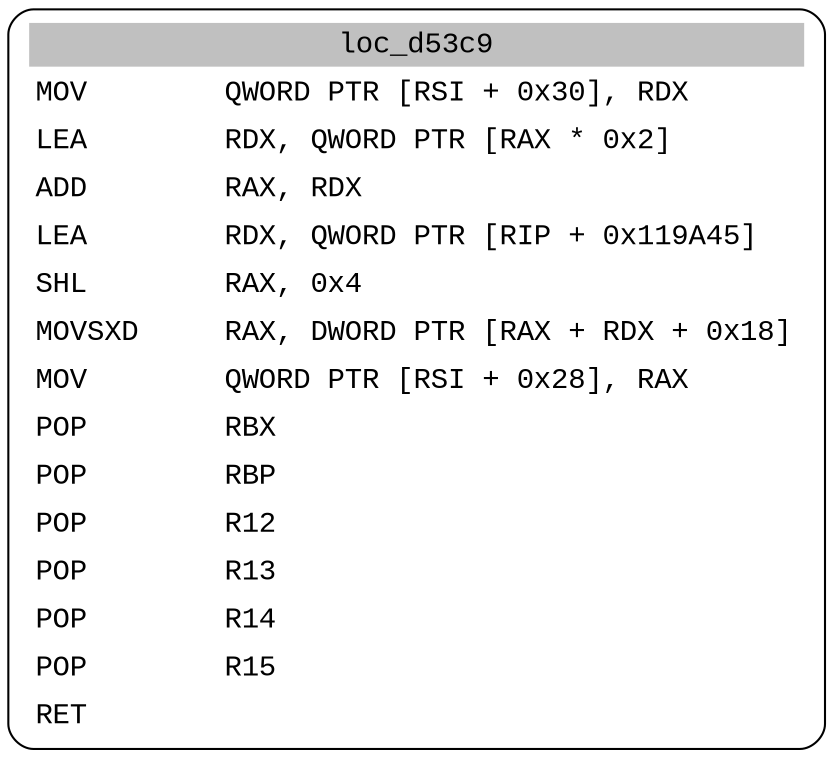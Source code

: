 digraph asm_graph {
1941 [
shape="Mrecord" fontname="Courier New"label =<<table border="0" cellborder="0" cellpadding="3"><tr><td align="center" colspan="2" bgcolor="grey">loc_d53c9</td></tr><tr><td align="left">MOV        QWORD PTR [RSI + 0x30], RDX</td></tr><tr><td align="left">LEA        RDX, QWORD PTR [RAX * 0x2]</td></tr><tr><td align="left">ADD        RAX, RDX</td></tr><tr><td align="left">LEA        RDX, QWORD PTR [RIP + 0x119A45]</td></tr><tr><td align="left">SHL        RAX, 0x4</td></tr><tr><td align="left">MOVSXD     RAX, DWORD PTR [RAX + RDX + 0x18]</td></tr><tr><td align="left">MOV        QWORD PTR [RSI + 0x28], RAX</td></tr><tr><td align="left">POP        RBX</td></tr><tr><td align="left">POP        RBP</td></tr><tr><td align="left">POP        R12</td></tr><tr><td align="left">POP        R13</td></tr><tr><td align="left">POP        R14</td></tr><tr><td align="left">POP        R15</td></tr><tr><td align="left">RET        </td></tr></table>> ];
}